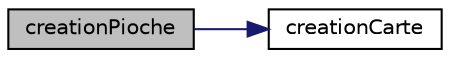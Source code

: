 digraph "creationPioche"
{
 // INTERACTIVE_SVG=YES
 // LATEX_PDF_SIZE
  edge [fontname="Helvetica",fontsize="10",labelfontname="Helvetica",labelfontsize="10"];
  node [fontname="Helvetica",fontsize="10",shape=record];
  rankdir="LR";
  Node1 [label="creationPioche",height=0.2,width=0.4,color="black", fillcolor="grey75", style="filled", fontcolor="black",tooltip=" "];
  Node1 -> Node2 [color="midnightblue",fontsize="10",style="solid",fontname="Helvetica"];
  Node2 [label="creationCarte",height=0.2,width=0.4,color="black", fillcolor="white", style="filled",URL="$adrien_8c.html#a3c1345f63103a08dbae9fd903e15eb95",tooltip=" "];
}
